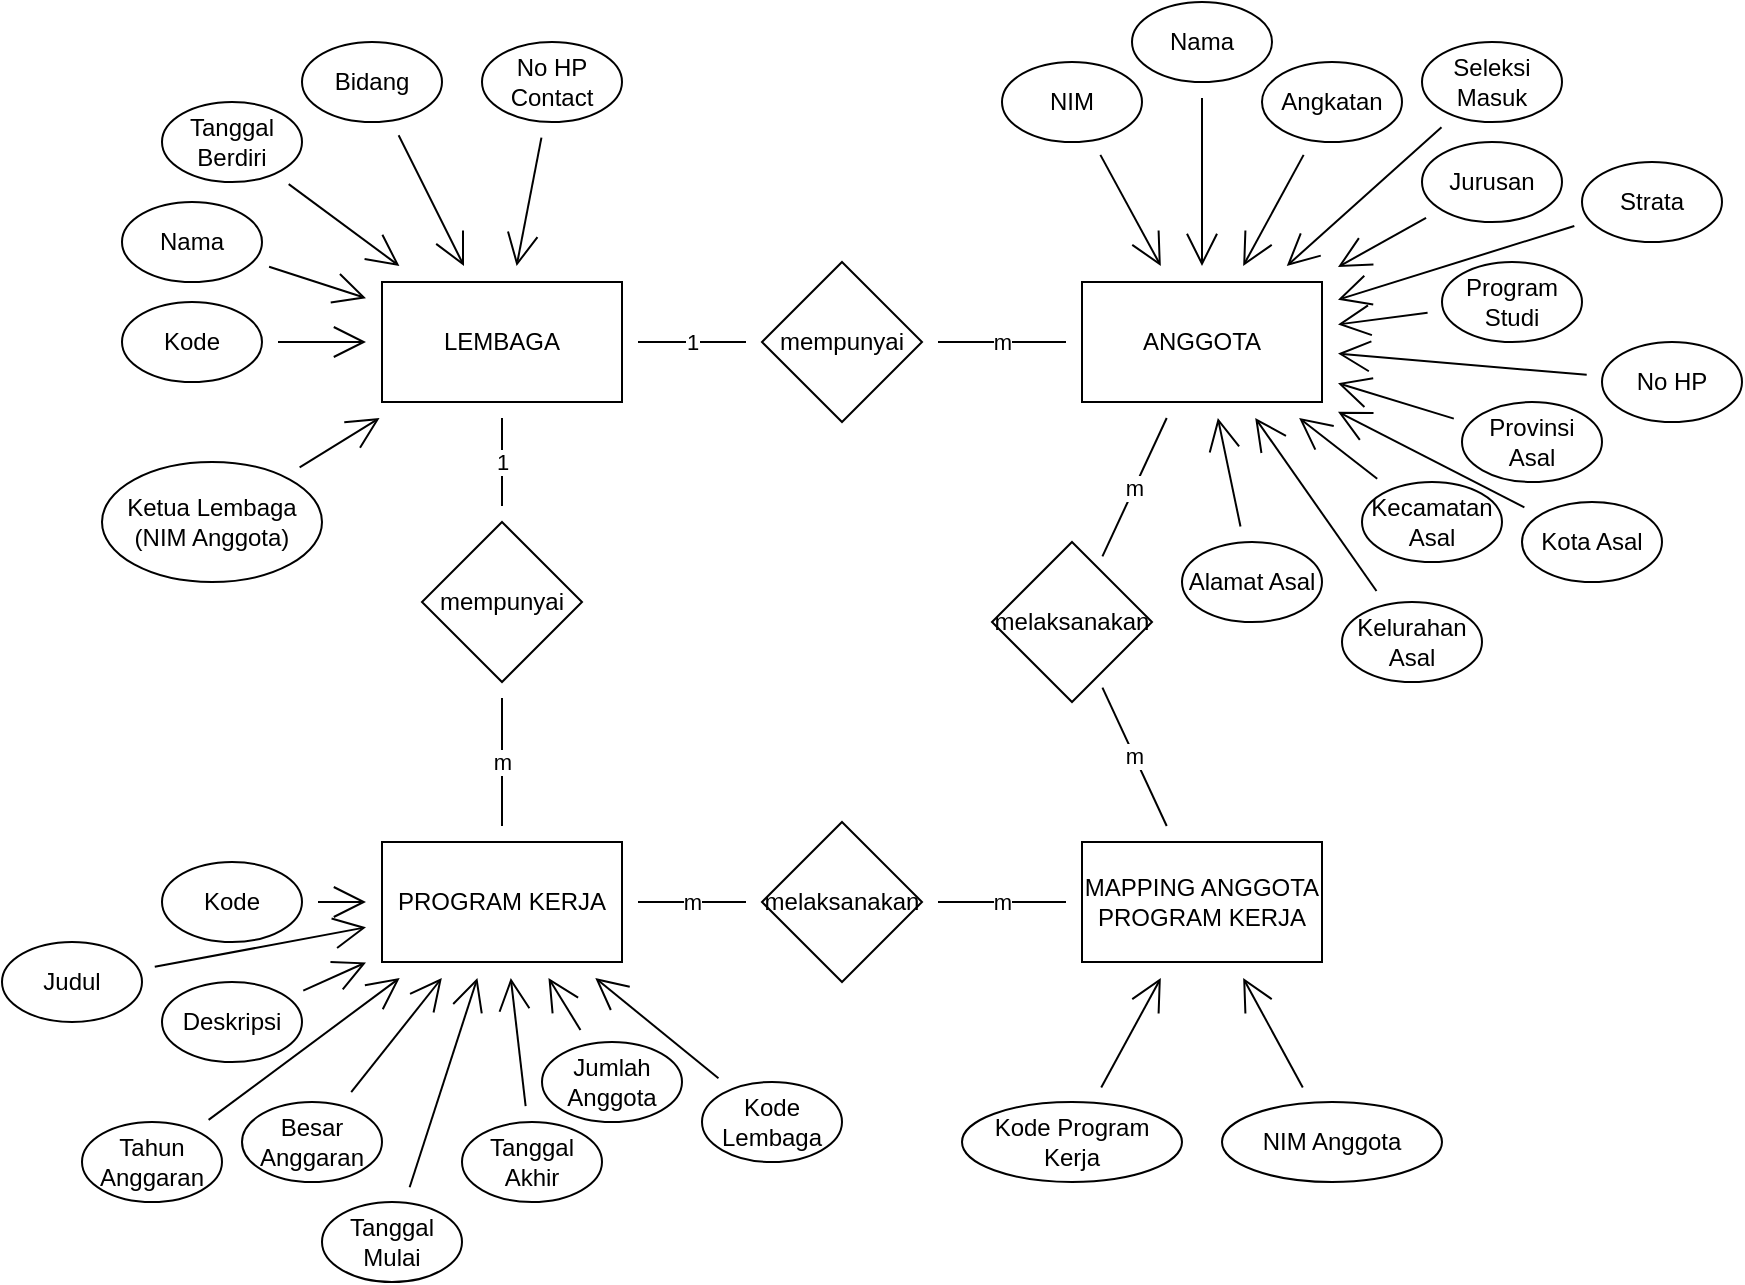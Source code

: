 <mxfile version="16.6.4" type="google"><diagram id="fZcONstTdGjvoLYh1zyg" name="Page-1"><mxGraphModel dx="1758" dy="2410" grid="1" gridSize="10" guides="1" tooltips="1" connect="1" arrows="1" fold="1" page="1" pageScale="1" pageWidth="850" pageHeight="1100" math="0" shadow="0"><root><mxCell id="0"/><mxCell id="1" parent="0"/><mxCell id="6lUHnvKHBRP-M9ZnH2P1-17" value="1" style="edgeStyle=none;curved=1;rounded=0;orthogonalLoop=1;jettySize=auto;html=1;endArrow=none;startSize=14;endSize=14;sourcePerimeterSpacing=8;targetPerimeterSpacing=8;endFill=0;" parent="1" source="6lUHnvKHBRP-M9ZnH2P1-1" target="6lUHnvKHBRP-M9ZnH2P1-15" edge="1"><mxGeometry relative="1" as="geometry"/></mxCell><mxCell id="6lUHnvKHBRP-M9ZnH2P1-52" value="1" style="edgeStyle=none;curved=1;rounded=0;orthogonalLoop=1;jettySize=auto;html=1;endArrow=none;endFill=0;startSize=14;endSize=14;sourcePerimeterSpacing=8;targetPerimeterSpacing=8;" parent="1" source="6lUHnvKHBRP-M9ZnH2P1-1" target="6lUHnvKHBRP-M9ZnH2P1-51" edge="1"><mxGeometry relative="1" as="geometry"/></mxCell><mxCell id="6lUHnvKHBRP-M9ZnH2P1-1" value="LEMBAGA" style="rounded=0;whiteSpace=wrap;html=1;hachureGap=4;" parent="1" vertex="1"><mxGeometry x="-40" y="120" width="120" height="60" as="geometry"/></mxCell><mxCell id="6lUHnvKHBRP-M9ZnH2P1-2" value="ANGGOTA" style="rounded=0;whiteSpace=wrap;html=1;hachureGap=4;" parent="1" vertex="1"><mxGeometry x="310" y="120" width="120" height="60" as="geometry"/></mxCell><mxCell id="6lUHnvKHBRP-M9ZnH2P1-55" value="m" style="edgeStyle=none;curved=1;rounded=0;orthogonalLoop=1;jettySize=auto;html=1;endArrow=none;endFill=0;startSize=14;endSize=14;sourcePerimeterSpacing=8;targetPerimeterSpacing=8;" parent="1" source="6lUHnvKHBRP-M9ZnH2P1-3" target="6lUHnvKHBRP-M9ZnH2P1-54" edge="1"><mxGeometry relative="1" as="geometry"/></mxCell><mxCell id="6lUHnvKHBRP-M9ZnH2P1-3" value="PROGRAM KERJA" style="rounded=0;whiteSpace=wrap;html=1;hachureGap=4;" parent="1" vertex="1"><mxGeometry x="-40" y="400" width="120" height="60" as="geometry"/></mxCell><mxCell id="6lUHnvKHBRP-M9ZnH2P1-6" value="" style="edgeStyle=none;curved=1;rounded=0;orthogonalLoop=1;jettySize=auto;html=1;endArrow=open;startSize=14;endSize=14;sourcePerimeterSpacing=8;targetPerimeterSpacing=8;" parent="1" source="6lUHnvKHBRP-M9ZnH2P1-5" target="6lUHnvKHBRP-M9ZnH2P1-1" edge="1"><mxGeometry relative="1" as="geometry"/></mxCell><mxCell id="6lUHnvKHBRP-M9ZnH2P1-5" value="Kode" style="ellipse;whiteSpace=wrap;html=1;hachureGap=4;" parent="1" vertex="1"><mxGeometry x="-170" y="130" width="70" height="40" as="geometry"/></mxCell><mxCell id="6lUHnvKHBRP-M9ZnH2P1-8" value="" style="edgeStyle=none;curved=1;rounded=0;orthogonalLoop=1;jettySize=auto;html=1;endArrow=open;startSize=14;endSize=14;sourcePerimeterSpacing=8;targetPerimeterSpacing=8;" parent="1" source="6lUHnvKHBRP-M9ZnH2P1-7" target="6lUHnvKHBRP-M9ZnH2P1-1" edge="1"><mxGeometry relative="1" as="geometry"/></mxCell><mxCell id="6lUHnvKHBRP-M9ZnH2P1-7" value="Nama" style="ellipse;whiteSpace=wrap;html=1;hachureGap=4;" parent="1" vertex="1"><mxGeometry x="-170" y="80" width="70" height="40" as="geometry"/></mxCell><mxCell id="6lUHnvKHBRP-M9ZnH2P1-10" value="" style="edgeStyle=none;curved=1;rounded=0;orthogonalLoop=1;jettySize=auto;html=1;endArrow=open;startSize=14;endSize=14;sourcePerimeterSpacing=8;targetPerimeterSpacing=8;" parent="1" source="6lUHnvKHBRP-M9ZnH2P1-9" target="6lUHnvKHBRP-M9ZnH2P1-1" edge="1"><mxGeometry relative="1" as="geometry"/></mxCell><mxCell id="6lUHnvKHBRP-M9ZnH2P1-9" value="Tanggal Berdiri" style="ellipse;whiteSpace=wrap;html=1;hachureGap=4;" parent="1" vertex="1"><mxGeometry x="-150" y="30" width="70" height="40" as="geometry"/></mxCell><mxCell id="6lUHnvKHBRP-M9ZnH2P1-14" value="" style="edgeStyle=none;curved=1;rounded=0;orthogonalLoop=1;jettySize=auto;html=1;endArrow=open;startSize=14;endSize=14;sourcePerimeterSpacing=8;targetPerimeterSpacing=8;" parent="1" source="6lUHnvKHBRP-M9ZnH2P1-11" target="6lUHnvKHBRP-M9ZnH2P1-1" edge="1"><mxGeometry relative="1" as="geometry"/></mxCell><mxCell id="6lUHnvKHBRP-M9ZnH2P1-11" value="No HP Contact" style="ellipse;whiteSpace=wrap;html=1;hachureGap=4;" parent="1" vertex="1"><mxGeometry x="10" width="70" height="40" as="geometry"/></mxCell><mxCell id="6lUHnvKHBRP-M9ZnH2P1-13" value="" style="edgeStyle=none;curved=1;rounded=0;orthogonalLoop=1;jettySize=auto;html=1;endArrow=open;startSize=14;endSize=14;sourcePerimeterSpacing=8;targetPerimeterSpacing=8;" parent="1" source="6lUHnvKHBRP-M9ZnH2P1-12" target="6lUHnvKHBRP-M9ZnH2P1-1" edge="1"><mxGeometry relative="1" as="geometry"/></mxCell><mxCell id="6lUHnvKHBRP-M9ZnH2P1-12" value="Bidang" style="ellipse;whiteSpace=wrap;html=1;hachureGap=4;" parent="1" vertex="1"><mxGeometry x="-80" width="70" height="40" as="geometry"/></mxCell><mxCell id="6lUHnvKHBRP-M9ZnH2P1-18" value="m" style="edgeStyle=none;curved=1;rounded=0;orthogonalLoop=1;jettySize=auto;html=1;endArrow=none;endFill=0;startSize=14;endSize=14;sourcePerimeterSpacing=8;targetPerimeterSpacing=8;" parent="1" source="6lUHnvKHBRP-M9ZnH2P1-15" target="6lUHnvKHBRP-M9ZnH2P1-2" edge="1"><mxGeometry relative="1" as="geometry"/></mxCell><mxCell id="6lUHnvKHBRP-M9ZnH2P1-15" value="mempunyai" style="rhombus;whiteSpace=wrap;html=1;hachureGap=4;" parent="1" vertex="1"><mxGeometry x="150" y="110" width="80" height="80" as="geometry"/></mxCell><mxCell id="6lUHnvKHBRP-M9ZnH2P1-21" value="" style="edgeStyle=none;curved=1;rounded=0;orthogonalLoop=1;jettySize=auto;html=1;endArrow=open;endFill=0;startSize=14;endSize=14;sourcePerimeterSpacing=8;targetPerimeterSpacing=8;" parent="1" source="6lUHnvKHBRP-M9ZnH2P1-19" target="6lUHnvKHBRP-M9ZnH2P1-1" edge="1"><mxGeometry relative="1" as="geometry"/></mxCell><mxCell id="6lUHnvKHBRP-M9ZnH2P1-19" value="Ketua Lembaga &lt;br&gt;(NIM Anggota)" style="ellipse;whiteSpace=wrap;html=1;hachureGap=4;" parent="1" vertex="1"><mxGeometry x="-180" y="210" width="110" height="60" as="geometry"/></mxCell><mxCell id="6lUHnvKHBRP-M9ZnH2P1-26" value="" style="edgeStyle=none;curved=1;rounded=0;orthogonalLoop=1;jettySize=auto;html=1;endArrow=open;endFill=0;startSize=14;endSize=14;sourcePerimeterSpacing=8;targetPerimeterSpacing=8;" parent="1" source="6lUHnvKHBRP-M9ZnH2P1-22" target="6lUHnvKHBRP-M9ZnH2P1-2" edge="1"><mxGeometry relative="1" as="geometry"/></mxCell><mxCell id="6lUHnvKHBRP-M9ZnH2P1-22" value="NIM" style="ellipse;whiteSpace=wrap;html=1;hachureGap=4;" parent="1" vertex="1"><mxGeometry x="270" y="10" width="70" height="40" as="geometry"/></mxCell><mxCell id="6lUHnvKHBRP-M9ZnH2P1-27" value="" style="edgeStyle=none;curved=1;rounded=0;orthogonalLoop=1;jettySize=auto;html=1;endArrow=open;endFill=0;startSize=14;endSize=14;sourcePerimeterSpacing=8;targetPerimeterSpacing=8;" parent="1" source="6lUHnvKHBRP-M9ZnH2P1-23" target="6lUHnvKHBRP-M9ZnH2P1-2" edge="1"><mxGeometry relative="1" as="geometry"/></mxCell><mxCell id="6lUHnvKHBRP-M9ZnH2P1-23" value="Nama&lt;span style=&quot;color: rgba(0 , 0 , 0 , 0) ; font-family: monospace ; font-size: 0px&quot;&gt;%3CmxGraphModel%3E%3Croot%3E%3CmxCell%20id%3D%220%22%2F%3E%3CmxCell%20id%3D%221%22%20parent%3D%220%22%2F%3E%3CmxCell%20id%3D%222%22%20value%3D%22NIM%22%20style%3D%22ellipse%3BwhiteSpace%3Dwrap%3Bhtml%3D1%3BhachureGap%3D4%3B%22%20vertex%3D%221%22%20parent%3D%221%22%3E%3CmxGeometry%20x%3D%22270%22%20y%3D%2210%22%20width%3D%2270%22%20height%3D%2240%22%20as%3D%22geometry%22%2F%3E%3C%2FmxCell%3E%3C%2Froot%3E%3C%2FmxGraphModel%3E&lt;/span&gt;" style="ellipse;whiteSpace=wrap;html=1;hachureGap=4;" parent="1" vertex="1"><mxGeometry x="335" y="-20" width="70" height="40" as="geometry"/></mxCell><mxCell id="6lUHnvKHBRP-M9ZnH2P1-28" value="" style="edgeStyle=none;curved=1;rounded=0;orthogonalLoop=1;jettySize=auto;html=1;endArrow=open;endFill=0;startSize=14;endSize=14;sourcePerimeterSpacing=8;targetPerimeterSpacing=8;" parent="1" source="6lUHnvKHBRP-M9ZnH2P1-24" target="6lUHnvKHBRP-M9ZnH2P1-2" edge="1"><mxGeometry relative="1" as="geometry"/></mxCell><mxCell id="6lUHnvKHBRP-M9ZnH2P1-24" value="Angkatan" style="ellipse;whiteSpace=wrap;html=1;hachureGap=4;" parent="1" vertex="1"><mxGeometry x="400" y="10" width="70" height="40" as="geometry"/></mxCell><mxCell id="6lUHnvKHBRP-M9ZnH2P1-29" value="" style="edgeStyle=none;curved=1;rounded=0;orthogonalLoop=1;jettySize=auto;html=1;endArrow=open;endFill=0;startSize=14;endSize=14;sourcePerimeterSpacing=8;targetPerimeterSpacing=8;" parent="1" source="6lUHnvKHBRP-M9ZnH2P1-25" target="6lUHnvKHBRP-M9ZnH2P1-2" edge="1"><mxGeometry relative="1" as="geometry"/></mxCell><mxCell id="6lUHnvKHBRP-M9ZnH2P1-25" value="Seleksi Masuk" style="ellipse;whiteSpace=wrap;html=1;hachureGap=4;" parent="1" vertex="1"><mxGeometry x="480" width="70" height="40" as="geometry"/></mxCell><mxCell id="6lUHnvKHBRP-M9ZnH2P1-40" value="" style="edgeStyle=none;curved=1;rounded=0;orthogonalLoop=1;jettySize=auto;html=1;endArrow=open;endFill=0;startSize=14;endSize=14;sourcePerimeterSpacing=8;targetPerimeterSpacing=8;" parent="1" source="6lUHnvKHBRP-M9ZnH2P1-30" target="6lUHnvKHBRP-M9ZnH2P1-2" edge="1"><mxGeometry relative="1" as="geometry"/></mxCell><mxCell id="6lUHnvKHBRP-M9ZnH2P1-30" value="Jurusan" style="ellipse;whiteSpace=wrap;html=1;hachureGap=4;" parent="1" vertex="1"><mxGeometry x="480" y="50" width="70" height="40" as="geometry"/></mxCell><mxCell id="6lUHnvKHBRP-M9ZnH2P1-41" value="" style="edgeStyle=none;curved=1;rounded=0;orthogonalLoop=1;jettySize=auto;html=1;endArrow=open;endFill=0;startSize=14;endSize=14;sourcePerimeterSpacing=8;targetPerimeterSpacing=8;" parent="1" source="6lUHnvKHBRP-M9ZnH2P1-31" target="6lUHnvKHBRP-M9ZnH2P1-2" edge="1"><mxGeometry relative="1" as="geometry"/></mxCell><mxCell id="6lUHnvKHBRP-M9ZnH2P1-31" value="Strata&lt;span style=&quot;color: rgba(0 , 0 , 0 , 0) ; font-family: monospace ; font-size: 0px&quot;&gt;%3CmxGraphModel%3E%3Croot%3E%3CmxCell%20id%3D%220%22%2F%3E%3CmxCell%20id%3D%221%22%20parent%3D%220%22%2F%3E%3CmxCell%20id%3D%222%22%20value%3D%22Jurusan%22%20style%3D%22ellipse%3BwhiteSpace%3Dwrap%3Bhtml%3D1%3BhachureGap%3D4%3B%22%20vertex%3D%221%22%20parent%3D%221%22%3E%3CmxGeometry%20x%3D%22500%22%20y%3D%2260%22%20width%3D%2270%22%20height%3D%2240%22%20as%3D%22geometry%22%2F%3E%3C%2FmxCell%3E%3C%2Froot%3E%3C%2FmxGraphModel%3E&lt;/span&gt;" style="ellipse;whiteSpace=wrap;html=1;hachureGap=4;" parent="1" vertex="1"><mxGeometry x="560" y="60" width="70" height="40" as="geometry"/></mxCell><mxCell id="6lUHnvKHBRP-M9ZnH2P1-42" value="" style="edgeStyle=none;curved=1;rounded=0;orthogonalLoop=1;jettySize=auto;html=1;endArrow=open;endFill=0;startSize=14;endSize=14;sourcePerimeterSpacing=8;targetPerimeterSpacing=8;" parent="1" source="6lUHnvKHBRP-M9ZnH2P1-32" target="6lUHnvKHBRP-M9ZnH2P1-2" edge="1"><mxGeometry relative="1" as="geometry"/></mxCell><mxCell id="6lUHnvKHBRP-M9ZnH2P1-32" value="Program Studi" style="ellipse;whiteSpace=wrap;html=1;hachureGap=4;" parent="1" vertex="1"><mxGeometry x="490" y="110" width="70" height="40" as="geometry"/></mxCell><mxCell id="6lUHnvKHBRP-M9ZnH2P1-43" value="" style="edgeStyle=none;curved=1;rounded=0;orthogonalLoop=1;jettySize=auto;html=1;endArrow=open;endFill=0;startSize=14;endSize=14;sourcePerimeterSpacing=8;targetPerimeterSpacing=8;" parent="1" source="6lUHnvKHBRP-M9ZnH2P1-33" target="6lUHnvKHBRP-M9ZnH2P1-2" edge="1"><mxGeometry relative="1" as="geometry"/></mxCell><mxCell id="6lUHnvKHBRP-M9ZnH2P1-33" value="No HP" style="ellipse;whiteSpace=wrap;html=1;hachureGap=4;" parent="1" vertex="1"><mxGeometry x="570" y="150" width="70" height="40" as="geometry"/></mxCell><mxCell id="6lUHnvKHBRP-M9ZnH2P1-44" value="" style="edgeStyle=none;curved=1;rounded=0;orthogonalLoop=1;jettySize=auto;html=1;endArrow=open;endFill=0;startSize=14;endSize=14;sourcePerimeterSpacing=8;targetPerimeterSpacing=8;" parent="1" source="6lUHnvKHBRP-M9ZnH2P1-34" target="6lUHnvKHBRP-M9ZnH2P1-2" edge="1"><mxGeometry relative="1" as="geometry"/></mxCell><mxCell id="6lUHnvKHBRP-M9ZnH2P1-34" value="Provinsi Asal" style="ellipse;whiteSpace=wrap;html=1;hachureGap=4;" parent="1" vertex="1"><mxGeometry x="500" y="180" width="70" height="40" as="geometry"/></mxCell><mxCell id="6lUHnvKHBRP-M9ZnH2P1-45" value="" style="edgeStyle=none;curved=1;rounded=0;orthogonalLoop=1;jettySize=auto;html=1;endArrow=open;endFill=0;startSize=14;endSize=14;sourcePerimeterSpacing=8;targetPerimeterSpacing=8;" parent="1" source="6lUHnvKHBRP-M9ZnH2P1-35" target="6lUHnvKHBRP-M9ZnH2P1-2" edge="1"><mxGeometry relative="1" as="geometry"/></mxCell><mxCell id="6lUHnvKHBRP-M9ZnH2P1-35" value="Kota Asal" style="ellipse;whiteSpace=wrap;html=1;hachureGap=4;" parent="1" vertex="1"><mxGeometry x="530" y="230" width="70" height="40" as="geometry"/></mxCell><mxCell id="6lUHnvKHBRP-M9ZnH2P1-46" value="" style="edgeStyle=none;curved=1;rounded=0;orthogonalLoop=1;jettySize=auto;html=1;endArrow=open;endFill=0;startSize=14;endSize=14;sourcePerimeterSpacing=8;targetPerimeterSpacing=8;" parent="1" source="6lUHnvKHBRP-M9ZnH2P1-36" target="6lUHnvKHBRP-M9ZnH2P1-2" edge="1"><mxGeometry relative="1" as="geometry"/></mxCell><mxCell id="6lUHnvKHBRP-M9ZnH2P1-36" value="Kecamatan Asal" style="ellipse;whiteSpace=wrap;html=1;hachureGap=4;" parent="1" vertex="1"><mxGeometry x="450" y="220" width="70" height="40" as="geometry"/></mxCell><mxCell id="6lUHnvKHBRP-M9ZnH2P1-49" value="" style="edgeStyle=none;curved=1;rounded=0;orthogonalLoop=1;jettySize=auto;html=1;endArrow=open;endFill=0;startSize=14;endSize=14;sourcePerimeterSpacing=8;targetPerimeterSpacing=8;" parent="1" source="6lUHnvKHBRP-M9ZnH2P1-37" target="6lUHnvKHBRP-M9ZnH2P1-2" edge="1"><mxGeometry relative="1" as="geometry"/></mxCell><mxCell id="6lUHnvKHBRP-M9ZnH2P1-37" value="Kelurahan Asal" style="ellipse;whiteSpace=wrap;html=1;hachureGap=4;" parent="1" vertex="1"><mxGeometry x="440" y="280" width="70" height="40" as="geometry"/></mxCell><mxCell id="6lUHnvKHBRP-M9ZnH2P1-50" value="" style="edgeStyle=none;curved=1;rounded=0;orthogonalLoop=1;jettySize=auto;html=1;endArrow=open;endFill=0;startSize=14;endSize=14;sourcePerimeterSpacing=8;targetPerimeterSpacing=8;" parent="1" source="6lUHnvKHBRP-M9ZnH2P1-38" target="6lUHnvKHBRP-M9ZnH2P1-2" edge="1"><mxGeometry relative="1" as="geometry"/></mxCell><mxCell id="6lUHnvKHBRP-M9ZnH2P1-38" value="Alamat Asal" style="ellipse;whiteSpace=wrap;html=1;hachureGap=4;" parent="1" vertex="1"><mxGeometry x="360" y="250" width="70" height="40" as="geometry"/></mxCell><mxCell id="6lUHnvKHBRP-M9ZnH2P1-53" value="m" style="edgeStyle=none;curved=1;rounded=0;orthogonalLoop=1;jettySize=auto;html=1;endArrow=none;endFill=0;startSize=14;endSize=14;sourcePerimeterSpacing=8;targetPerimeterSpacing=8;" parent="1" source="6lUHnvKHBRP-M9ZnH2P1-51" target="6lUHnvKHBRP-M9ZnH2P1-3" edge="1"><mxGeometry relative="1" as="geometry"/></mxCell><mxCell id="6lUHnvKHBRP-M9ZnH2P1-51" value="mempunyai" style="rhombus;whiteSpace=wrap;html=1;hachureGap=4;" parent="1" vertex="1"><mxGeometry x="-20" y="240" width="80" height="80" as="geometry"/></mxCell><mxCell id="6lUHnvKHBRP-M9ZnH2P1-56" value="m" style="edgeStyle=none;curved=1;rounded=0;orthogonalLoop=1;jettySize=auto;html=1;endArrow=none;endFill=0;startSize=14;endSize=14;sourcePerimeterSpacing=8;targetPerimeterSpacing=8;" parent="1" source="6lUHnvKHBRP-M9ZnH2P1-54" target="6lUHnvKHBRP-M9ZnH2P1-83" edge="1"><mxGeometry relative="1" as="geometry"><mxPoint x="300" y="300" as="targetPoint"/></mxGeometry></mxCell><mxCell id="6lUHnvKHBRP-M9ZnH2P1-54" value="melaksanakan" style="rhombus;whiteSpace=wrap;html=1;hachureGap=4;" parent="1" vertex="1"><mxGeometry x="150" y="390" width="80" height="80" as="geometry"/></mxCell><mxCell id="6lUHnvKHBRP-M9ZnH2P1-58" value="" style="edgeStyle=none;curved=1;rounded=0;orthogonalLoop=1;jettySize=auto;html=1;endArrow=open;endFill=0;startSize=14;endSize=14;sourcePerimeterSpacing=8;targetPerimeterSpacing=8;" parent="1" source="6lUHnvKHBRP-M9ZnH2P1-57" target="6lUHnvKHBRP-M9ZnH2P1-3" edge="1"><mxGeometry relative="1" as="geometry"/></mxCell><mxCell id="6lUHnvKHBRP-M9ZnH2P1-57" value="Kode" style="ellipse;whiteSpace=wrap;html=1;hachureGap=4;" parent="1" vertex="1"><mxGeometry x="-150" y="410" width="70" height="40" as="geometry"/></mxCell><mxCell id="6lUHnvKHBRP-M9ZnH2P1-68" value="" style="edgeStyle=none;curved=1;rounded=0;orthogonalLoop=1;jettySize=auto;html=1;endArrow=open;endFill=0;startSize=14;endSize=14;sourcePerimeterSpacing=8;targetPerimeterSpacing=8;" parent="1" source="6lUHnvKHBRP-M9ZnH2P1-59" target="6lUHnvKHBRP-M9ZnH2P1-3" edge="1"><mxGeometry relative="1" as="geometry"/></mxCell><mxCell id="6lUHnvKHBRP-M9ZnH2P1-59" value="Judul" style="ellipse;whiteSpace=wrap;html=1;hachureGap=4;" parent="1" vertex="1"><mxGeometry x="-230" y="450" width="70" height="40" as="geometry"/></mxCell><mxCell id="6lUHnvKHBRP-M9ZnH2P1-69" value="" style="edgeStyle=none;curved=1;rounded=0;orthogonalLoop=1;jettySize=auto;html=1;endArrow=open;endFill=0;startSize=14;endSize=14;sourcePerimeterSpacing=8;targetPerimeterSpacing=8;" parent="1" source="6lUHnvKHBRP-M9ZnH2P1-60" target="6lUHnvKHBRP-M9ZnH2P1-3" edge="1"><mxGeometry relative="1" as="geometry"/></mxCell><mxCell id="6lUHnvKHBRP-M9ZnH2P1-60" value="Deskripsi" style="ellipse;whiteSpace=wrap;html=1;hachureGap=4;" parent="1" vertex="1"><mxGeometry x="-150" y="470" width="70" height="40" as="geometry"/></mxCell><mxCell id="6lUHnvKHBRP-M9ZnH2P1-70" value="" style="edgeStyle=none;curved=1;rounded=0;orthogonalLoop=1;jettySize=auto;html=1;endArrow=open;endFill=0;startSize=14;endSize=14;sourcePerimeterSpacing=8;targetPerimeterSpacing=8;" parent="1" source="6lUHnvKHBRP-M9ZnH2P1-61" target="6lUHnvKHBRP-M9ZnH2P1-3" edge="1"><mxGeometry relative="1" as="geometry"/></mxCell><mxCell id="6lUHnvKHBRP-M9ZnH2P1-61" value="Tahun Anggaran" style="ellipse;whiteSpace=wrap;html=1;hachureGap=4;" parent="1" vertex="1"><mxGeometry x="-190" y="540" width="70" height="40" as="geometry"/></mxCell><mxCell id="6lUHnvKHBRP-M9ZnH2P1-71" value="" style="edgeStyle=none;curved=1;rounded=0;orthogonalLoop=1;jettySize=auto;html=1;endArrow=open;endFill=0;startSize=14;endSize=14;sourcePerimeterSpacing=8;targetPerimeterSpacing=8;" parent="1" source="6lUHnvKHBRP-M9ZnH2P1-62" target="6lUHnvKHBRP-M9ZnH2P1-3" edge="1"><mxGeometry relative="1" as="geometry"/></mxCell><mxCell id="6lUHnvKHBRP-M9ZnH2P1-62" value="Besar Anggaran" style="ellipse;whiteSpace=wrap;html=1;hachureGap=4;" parent="1" vertex="1"><mxGeometry x="-110" y="530" width="70" height="40" as="geometry"/></mxCell><mxCell id="6lUHnvKHBRP-M9ZnH2P1-73" value="" style="edgeStyle=none;curved=1;rounded=0;orthogonalLoop=1;jettySize=auto;html=1;endArrow=open;endFill=0;startSize=14;endSize=14;sourcePerimeterSpacing=8;targetPerimeterSpacing=8;" parent="1" source="6lUHnvKHBRP-M9ZnH2P1-63" target="6lUHnvKHBRP-M9ZnH2P1-3" edge="1"><mxGeometry relative="1" as="geometry"/></mxCell><mxCell id="6lUHnvKHBRP-M9ZnH2P1-63" value="Tanggal Mulai" style="ellipse;whiteSpace=wrap;html=1;hachureGap=4;" parent="1" vertex="1"><mxGeometry x="-70" y="580" width="70" height="40" as="geometry"/></mxCell><mxCell id="6lUHnvKHBRP-M9ZnH2P1-77" value="" style="edgeStyle=none;curved=1;rounded=0;orthogonalLoop=1;jettySize=auto;html=1;endArrow=open;endFill=0;startSize=14;endSize=14;sourcePerimeterSpacing=8;targetPerimeterSpacing=8;" parent="1" source="6lUHnvKHBRP-M9ZnH2P1-64" target="6lUHnvKHBRP-M9ZnH2P1-3" edge="1"><mxGeometry relative="1" as="geometry"/></mxCell><mxCell id="6lUHnvKHBRP-M9ZnH2P1-64" value="Tanggal Akhir" style="ellipse;whiteSpace=wrap;html=1;hachureGap=4;" parent="1" vertex="1"><mxGeometry y="540" width="70" height="40" as="geometry"/></mxCell><mxCell id="6lUHnvKHBRP-M9ZnH2P1-78" value="" style="edgeStyle=none;curved=1;rounded=0;orthogonalLoop=1;jettySize=auto;html=1;endArrow=open;endFill=0;startSize=14;endSize=14;sourcePerimeterSpacing=8;targetPerimeterSpacing=8;" parent="1" source="6lUHnvKHBRP-M9ZnH2P1-67" target="6lUHnvKHBRP-M9ZnH2P1-3" edge="1"><mxGeometry relative="1" as="geometry"/></mxCell><mxCell id="6lUHnvKHBRP-M9ZnH2P1-67" value="Jumlah Anggota" style="ellipse;whiteSpace=wrap;html=1;hachureGap=4;" parent="1" vertex="1"><mxGeometry x="40" y="500" width="70" height="40" as="geometry"/></mxCell><mxCell id="6lUHnvKHBRP-M9ZnH2P1-82" value="" style="edgeStyle=none;curved=1;rounded=0;orthogonalLoop=1;jettySize=auto;html=1;endArrow=open;endFill=0;startSize=14;endSize=14;sourcePerimeterSpacing=8;targetPerimeterSpacing=8;" parent="1" source="6lUHnvKHBRP-M9ZnH2P1-81" target="6lUHnvKHBRP-M9ZnH2P1-3" edge="1"><mxGeometry relative="1" as="geometry"/></mxCell><mxCell id="6lUHnvKHBRP-M9ZnH2P1-81" value="Kode Lembaga" style="ellipse;whiteSpace=wrap;html=1;hachureGap=4;" parent="1" vertex="1"><mxGeometry x="120" y="520" width="70" height="40" as="geometry"/></mxCell><mxCell id="6lUHnvKHBRP-M9ZnH2P1-83" value="MAPPING ANGGOTA PROGRAM KERJA" style="rounded=0;whiteSpace=wrap;html=1;hachureGap=4;" parent="1" vertex="1"><mxGeometry x="310" y="400" width="120" height="60" as="geometry"/></mxCell><mxCell id="6lUHnvKHBRP-M9ZnH2P1-85" value="m" style="edgeStyle=none;curved=1;rounded=0;orthogonalLoop=1;jettySize=auto;html=1;endArrow=none;endFill=0;startSize=14;endSize=14;sourcePerimeterSpacing=8;targetPerimeterSpacing=8;" parent="1" source="6lUHnvKHBRP-M9ZnH2P1-84" target="6lUHnvKHBRP-M9ZnH2P1-2" edge="1"><mxGeometry relative="1" as="geometry"/></mxCell><mxCell id="6lUHnvKHBRP-M9ZnH2P1-86" value="m" style="edgeStyle=none;curved=1;rounded=0;orthogonalLoop=1;jettySize=auto;html=1;endArrow=none;endFill=0;startSize=14;endSize=14;sourcePerimeterSpacing=8;targetPerimeterSpacing=8;" parent="1" source="6lUHnvKHBRP-M9ZnH2P1-84" target="6lUHnvKHBRP-M9ZnH2P1-83" edge="1"><mxGeometry relative="1" as="geometry"/></mxCell><mxCell id="6lUHnvKHBRP-M9ZnH2P1-84" value="melaksanakan" style="rhombus;whiteSpace=wrap;html=1;hachureGap=4;" parent="1" vertex="1"><mxGeometry x="265" y="250" width="80" height="80" as="geometry"/></mxCell><mxCell id="6lUHnvKHBRP-M9ZnH2P1-88" value="" style="edgeStyle=none;curved=1;rounded=0;orthogonalLoop=1;jettySize=auto;html=1;endArrow=open;endFill=0;startSize=14;endSize=14;sourcePerimeterSpacing=8;targetPerimeterSpacing=8;" parent="1" source="6lUHnvKHBRP-M9ZnH2P1-87" target="6lUHnvKHBRP-M9ZnH2P1-83" edge="1"><mxGeometry relative="1" as="geometry"/></mxCell><mxCell id="6lUHnvKHBRP-M9ZnH2P1-87" value="Kode Program Kerja" style="ellipse;whiteSpace=wrap;html=1;hachureGap=4;" parent="1" vertex="1"><mxGeometry x="250" y="530" width="110" height="40" as="geometry"/></mxCell><mxCell id="6lUHnvKHBRP-M9ZnH2P1-90" value="" style="edgeStyle=none;curved=1;rounded=0;orthogonalLoop=1;jettySize=auto;html=1;endArrow=open;endFill=0;startSize=14;endSize=14;sourcePerimeterSpacing=8;targetPerimeterSpacing=8;" parent="1" source="6lUHnvKHBRP-M9ZnH2P1-89" target="6lUHnvKHBRP-M9ZnH2P1-83" edge="1"><mxGeometry relative="1" as="geometry"/></mxCell><mxCell id="6lUHnvKHBRP-M9ZnH2P1-89" value="NIM Anggota" style="ellipse;whiteSpace=wrap;html=1;hachureGap=4;" parent="1" vertex="1"><mxGeometry x="380" y="530" width="110" height="40" as="geometry"/></mxCell></root></mxGraphModel></diagram></mxfile>